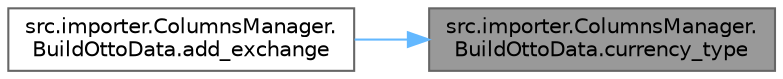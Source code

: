 digraph "src.importer.ColumnsManager.BuildOttoData.currency_type"
{
 // LATEX_PDF_SIZE
  bgcolor="transparent";
  edge [fontname=Helvetica,fontsize=10,labelfontname=Helvetica,labelfontsize=10];
  node [fontname=Helvetica,fontsize=10,shape=box,height=0.2,width=0.4];
  rankdir="RL";
  Node1 [id="Node000001",label="src.importer.ColumnsManager.\lBuildOttoData.currency_type",height=0.2,width=0.4,color="gray40", fillcolor="grey60", style="filled", fontcolor="black",tooltip=" "];
  Node1 -> Node2 [id="edge1_Node000001_Node000002",dir="back",color="steelblue1",style="solid",tooltip=" "];
  Node2 [id="Node000002",label="src.importer.ColumnsManager.\lBuildOttoData.add_exchange",height=0.2,width=0.4,color="grey40", fillcolor="white", style="filled",URL="$classsrc_1_1importer_1_1_columns_manager_1_1_build_otto_data.html#ab16041feccd25c6494f175cce21c0fd5",tooltip=" "];
}
